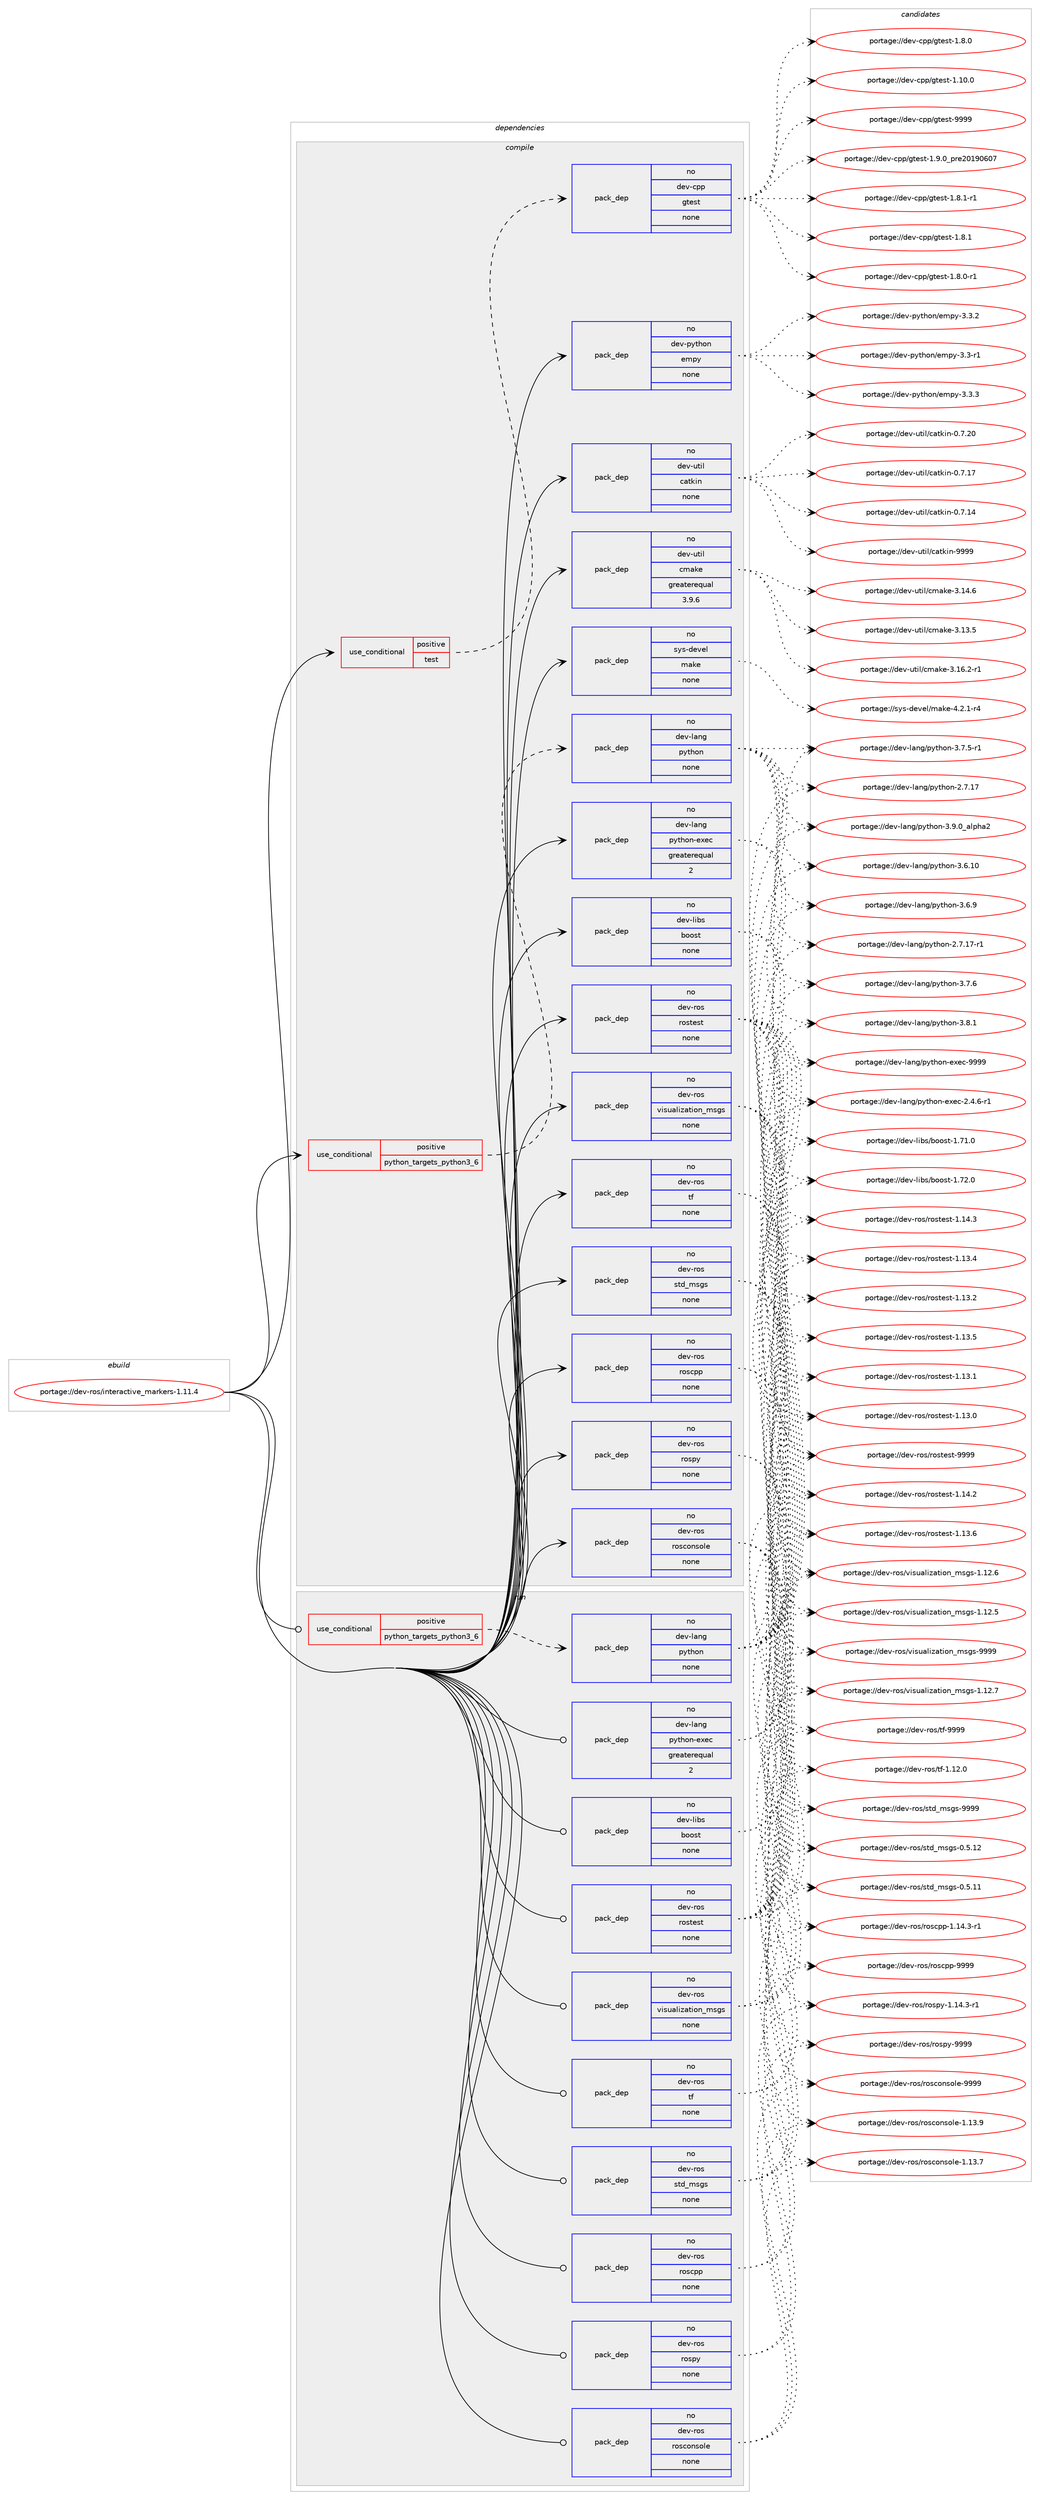 digraph prolog {

# *************
# Graph options
# *************

newrank=true;
concentrate=true;
compound=true;
graph [rankdir=LR,fontname=Helvetica,fontsize=10,ranksep=1.5];#, ranksep=2.5, nodesep=0.2];
edge  [arrowhead=vee];
node  [fontname=Helvetica,fontsize=10];

# **********
# The ebuild
# **********

subgraph cluster_leftcol {
color=gray;
rank=same;
label=<<i>ebuild</i>>;
id [label="portage://dev-ros/interactive_markers-1.11.4", color=red, width=4, href="../dev-ros/interactive_markers-1.11.4.svg"];
}

# ****************
# The dependencies
# ****************

subgraph cluster_midcol {
color=gray;
label=<<i>dependencies</i>>;
subgraph cluster_compile {
fillcolor="#eeeeee";
style=filled;
label=<<i>compile</i>>;
subgraph cond100113 {
dependency399770 [label=<<TABLE BORDER="0" CELLBORDER="1" CELLSPACING="0" CELLPADDING="4"><TR><TD ROWSPAN="3" CELLPADDING="10">use_conditional</TD></TR><TR><TD>positive</TD></TR><TR><TD>python_targets_python3_6</TD></TR></TABLE>>, shape=none, color=red];
subgraph pack294804 {
dependency399771 [label=<<TABLE BORDER="0" CELLBORDER="1" CELLSPACING="0" CELLPADDING="4" WIDTH="220"><TR><TD ROWSPAN="6" CELLPADDING="30">pack_dep</TD></TR><TR><TD WIDTH="110">no</TD></TR><TR><TD>dev-lang</TD></TR><TR><TD>python</TD></TR><TR><TD>none</TD></TR><TR><TD></TD></TR></TABLE>>, shape=none, color=blue];
}
dependency399770:e -> dependency399771:w [weight=20,style="dashed",arrowhead="vee"];
}
id:e -> dependency399770:w [weight=20,style="solid",arrowhead="vee"];
subgraph cond100114 {
dependency399772 [label=<<TABLE BORDER="0" CELLBORDER="1" CELLSPACING="0" CELLPADDING="4"><TR><TD ROWSPAN="3" CELLPADDING="10">use_conditional</TD></TR><TR><TD>positive</TD></TR><TR><TD>test</TD></TR></TABLE>>, shape=none, color=red];
subgraph pack294805 {
dependency399773 [label=<<TABLE BORDER="0" CELLBORDER="1" CELLSPACING="0" CELLPADDING="4" WIDTH="220"><TR><TD ROWSPAN="6" CELLPADDING="30">pack_dep</TD></TR><TR><TD WIDTH="110">no</TD></TR><TR><TD>dev-cpp</TD></TR><TR><TD>gtest</TD></TR><TR><TD>none</TD></TR><TR><TD></TD></TR></TABLE>>, shape=none, color=blue];
}
dependency399772:e -> dependency399773:w [weight=20,style="dashed",arrowhead="vee"];
}
id:e -> dependency399772:w [weight=20,style="solid",arrowhead="vee"];
subgraph pack294806 {
dependency399774 [label=<<TABLE BORDER="0" CELLBORDER="1" CELLSPACING="0" CELLPADDING="4" WIDTH="220"><TR><TD ROWSPAN="6" CELLPADDING="30">pack_dep</TD></TR><TR><TD WIDTH="110">no</TD></TR><TR><TD>dev-lang</TD></TR><TR><TD>python-exec</TD></TR><TR><TD>greaterequal</TD></TR><TR><TD>2</TD></TR></TABLE>>, shape=none, color=blue];
}
id:e -> dependency399774:w [weight=20,style="solid",arrowhead="vee"];
subgraph pack294807 {
dependency399775 [label=<<TABLE BORDER="0" CELLBORDER="1" CELLSPACING="0" CELLPADDING="4" WIDTH="220"><TR><TD ROWSPAN="6" CELLPADDING="30">pack_dep</TD></TR><TR><TD WIDTH="110">no</TD></TR><TR><TD>dev-libs</TD></TR><TR><TD>boost</TD></TR><TR><TD>none</TD></TR><TR><TD></TD></TR></TABLE>>, shape=none, color=blue];
}
id:e -> dependency399775:w [weight=20,style="solid",arrowhead="vee"];
subgraph pack294808 {
dependency399776 [label=<<TABLE BORDER="0" CELLBORDER="1" CELLSPACING="0" CELLPADDING="4" WIDTH="220"><TR><TD ROWSPAN="6" CELLPADDING="30">pack_dep</TD></TR><TR><TD WIDTH="110">no</TD></TR><TR><TD>dev-python</TD></TR><TR><TD>empy</TD></TR><TR><TD>none</TD></TR><TR><TD></TD></TR></TABLE>>, shape=none, color=blue];
}
id:e -> dependency399776:w [weight=20,style="solid",arrowhead="vee"];
subgraph pack294809 {
dependency399777 [label=<<TABLE BORDER="0" CELLBORDER="1" CELLSPACING="0" CELLPADDING="4" WIDTH="220"><TR><TD ROWSPAN="6" CELLPADDING="30">pack_dep</TD></TR><TR><TD WIDTH="110">no</TD></TR><TR><TD>dev-ros</TD></TR><TR><TD>rosconsole</TD></TR><TR><TD>none</TD></TR><TR><TD></TD></TR></TABLE>>, shape=none, color=blue];
}
id:e -> dependency399777:w [weight=20,style="solid",arrowhead="vee"];
subgraph pack294810 {
dependency399778 [label=<<TABLE BORDER="0" CELLBORDER="1" CELLSPACING="0" CELLPADDING="4" WIDTH="220"><TR><TD ROWSPAN="6" CELLPADDING="30">pack_dep</TD></TR><TR><TD WIDTH="110">no</TD></TR><TR><TD>dev-ros</TD></TR><TR><TD>roscpp</TD></TR><TR><TD>none</TD></TR><TR><TD></TD></TR></TABLE>>, shape=none, color=blue];
}
id:e -> dependency399778:w [weight=20,style="solid",arrowhead="vee"];
subgraph pack294811 {
dependency399779 [label=<<TABLE BORDER="0" CELLBORDER="1" CELLSPACING="0" CELLPADDING="4" WIDTH="220"><TR><TD ROWSPAN="6" CELLPADDING="30">pack_dep</TD></TR><TR><TD WIDTH="110">no</TD></TR><TR><TD>dev-ros</TD></TR><TR><TD>rospy</TD></TR><TR><TD>none</TD></TR><TR><TD></TD></TR></TABLE>>, shape=none, color=blue];
}
id:e -> dependency399779:w [weight=20,style="solid",arrowhead="vee"];
subgraph pack294812 {
dependency399780 [label=<<TABLE BORDER="0" CELLBORDER="1" CELLSPACING="0" CELLPADDING="4" WIDTH="220"><TR><TD ROWSPAN="6" CELLPADDING="30">pack_dep</TD></TR><TR><TD WIDTH="110">no</TD></TR><TR><TD>dev-ros</TD></TR><TR><TD>rostest</TD></TR><TR><TD>none</TD></TR><TR><TD></TD></TR></TABLE>>, shape=none, color=blue];
}
id:e -> dependency399780:w [weight=20,style="solid",arrowhead="vee"];
subgraph pack294813 {
dependency399781 [label=<<TABLE BORDER="0" CELLBORDER="1" CELLSPACING="0" CELLPADDING="4" WIDTH="220"><TR><TD ROWSPAN="6" CELLPADDING="30">pack_dep</TD></TR><TR><TD WIDTH="110">no</TD></TR><TR><TD>dev-ros</TD></TR><TR><TD>std_msgs</TD></TR><TR><TD>none</TD></TR><TR><TD></TD></TR></TABLE>>, shape=none, color=blue];
}
id:e -> dependency399781:w [weight=20,style="solid",arrowhead="vee"];
subgraph pack294814 {
dependency399782 [label=<<TABLE BORDER="0" CELLBORDER="1" CELLSPACING="0" CELLPADDING="4" WIDTH="220"><TR><TD ROWSPAN="6" CELLPADDING="30">pack_dep</TD></TR><TR><TD WIDTH="110">no</TD></TR><TR><TD>dev-ros</TD></TR><TR><TD>tf</TD></TR><TR><TD>none</TD></TR><TR><TD></TD></TR></TABLE>>, shape=none, color=blue];
}
id:e -> dependency399782:w [weight=20,style="solid",arrowhead="vee"];
subgraph pack294815 {
dependency399783 [label=<<TABLE BORDER="0" CELLBORDER="1" CELLSPACING="0" CELLPADDING="4" WIDTH="220"><TR><TD ROWSPAN="6" CELLPADDING="30">pack_dep</TD></TR><TR><TD WIDTH="110">no</TD></TR><TR><TD>dev-ros</TD></TR><TR><TD>visualization_msgs</TD></TR><TR><TD>none</TD></TR><TR><TD></TD></TR></TABLE>>, shape=none, color=blue];
}
id:e -> dependency399783:w [weight=20,style="solid",arrowhead="vee"];
subgraph pack294816 {
dependency399784 [label=<<TABLE BORDER="0" CELLBORDER="1" CELLSPACING="0" CELLPADDING="4" WIDTH="220"><TR><TD ROWSPAN="6" CELLPADDING="30">pack_dep</TD></TR><TR><TD WIDTH="110">no</TD></TR><TR><TD>dev-util</TD></TR><TR><TD>catkin</TD></TR><TR><TD>none</TD></TR><TR><TD></TD></TR></TABLE>>, shape=none, color=blue];
}
id:e -> dependency399784:w [weight=20,style="solid",arrowhead="vee"];
subgraph pack294817 {
dependency399785 [label=<<TABLE BORDER="0" CELLBORDER="1" CELLSPACING="0" CELLPADDING="4" WIDTH="220"><TR><TD ROWSPAN="6" CELLPADDING="30">pack_dep</TD></TR><TR><TD WIDTH="110">no</TD></TR><TR><TD>dev-util</TD></TR><TR><TD>cmake</TD></TR><TR><TD>greaterequal</TD></TR><TR><TD>3.9.6</TD></TR></TABLE>>, shape=none, color=blue];
}
id:e -> dependency399785:w [weight=20,style="solid",arrowhead="vee"];
subgraph pack294818 {
dependency399786 [label=<<TABLE BORDER="0" CELLBORDER="1" CELLSPACING="0" CELLPADDING="4" WIDTH="220"><TR><TD ROWSPAN="6" CELLPADDING="30">pack_dep</TD></TR><TR><TD WIDTH="110">no</TD></TR><TR><TD>sys-devel</TD></TR><TR><TD>make</TD></TR><TR><TD>none</TD></TR><TR><TD></TD></TR></TABLE>>, shape=none, color=blue];
}
id:e -> dependency399786:w [weight=20,style="solid",arrowhead="vee"];
}
subgraph cluster_compileandrun {
fillcolor="#eeeeee";
style=filled;
label=<<i>compile and run</i>>;
}
subgraph cluster_run {
fillcolor="#eeeeee";
style=filled;
label=<<i>run</i>>;
subgraph cond100115 {
dependency399787 [label=<<TABLE BORDER="0" CELLBORDER="1" CELLSPACING="0" CELLPADDING="4"><TR><TD ROWSPAN="3" CELLPADDING="10">use_conditional</TD></TR><TR><TD>positive</TD></TR><TR><TD>python_targets_python3_6</TD></TR></TABLE>>, shape=none, color=red];
subgraph pack294819 {
dependency399788 [label=<<TABLE BORDER="0" CELLBORDER="1" CELLSPACING="0" CELLPADDING="4" WIDTH="220"><TR><TD ROWSPAN="6" CELLPADDING="30">pack_dep</TD></TR><TR><TD WIDTH="110">no</TD></TR><TR><TD>dev-lang</TD></TR><TR><TD>python</TD></TR><TR><TD>none</TD></TR><TR><TD></TD></TR></TABLE>>, shape=none, color=blue];
}
dependency399787:e -> dependency399788:w [weight=20,style="dashed",arrowhead="vee"];
}
id:e -> dependency399787:w [weight=20,style="solid",arrowhead="odot"];
subgraph pack294820 {
dependency399789 [label=<<TABLE BORDER="0" CELLBORDER="1" CELLSPACING="0" CELLPADDING="4" WIDTH="220"><TR><TD ROWSPAN="6" CELLPADDING="30">pack_dep</TD></TR><TR><TD WIDTH="110">no</TD></TR><TR><TD>dev-lang</TD></TR><TR><TD>python-exec</TD></TR><TR><TD>greaterequal</TD></TR><TR><TD>2</TD></TR></TABLE>>, shape=none, color=blue];
}
id:e -> dependency399789:w [weight=20,style="solid",arrowhead="odot"];
subgraph pack294821 {
dependency399790 [label=<<TABLE BORDER="0" CELLBORDER="1" CELLSPACING="0" CELLPADDING="4" WIDTH="220"><TR><TD ROWSPAN="6" CELLPADDING="30">pack_dep</TD></TR><TR><TD WIDTH="110">no</TD></TR><TR><TD>dev-libs</TD></TR><TR><TD>boost</TD></TR><TR><TD>none</TD></TR><TR><TD></TD></TR></TABLE>>, shape=none, color=blue];
}
id:e -> dependency399790:w [weight=20,style="solid",arrowhead="odot"];
subgraph pack294822 {
dependency399791 [label=<<TABLE BORDER="0" CELLBORDER="1" CELLSPACING="0" CELLPADDING="4" WIDTH="220"><TR><TD ROWSPAN="6" CELLPADDING="30">pack_dep</TD></TR><TR><TD WIDTH="110">no</TD></TR><TR><TD>dev-ros</TD></TR><TR><TD>rosconsole</TD></TR><TR><TD>none</TD></TR><TR><TD></TD></TR></TABLE>>, shape=none, color=blue];
}
id:e -> dependency399791:w [weight=20,style="solid",arrowhead="odot"];
subgraph pack294823 {
dependency399792 [label=<<TABLE BORDER="0" CELLBORDER="1" CELLSPACING="0" CELLPADDING="4" WIDTH="220"><TR><TD ROWSPAN="6" CELLPADDING="30">pack_dep</TD></TR><TR><TD WIDTH="110">no</TD></TR><TR><TD>dev-ros</TD></TR><TR><TD>roscpp</TD></TR><TR><TD>none</TD></TR><TR><TD></TD></TR></TABLE>>, shape=none, color=blue];
}
id:e -> dependency399792:w [weight=20,style="solid",arrowhead="odot"];
subgraph pack294824 {
dependency399793 [label=<<TABLE BORDER="0" CELLBORDER="1" CELLSPACING="0" CELLPADDING="4" WIDTH="220"><TR><TD ROWSPAN="6" CELLPADDING="30">pack_dep</TD></TR><TR><TD WIDTH="110">no</TD></TR><TR><TD>dev-ros</TD></TR><TR><TD>rospy</TD></TR><TR><TD>none</TD></TR><TR><TD></TD></TR></TABLE>>, shape=none, color=blue];
}
id:e -> dependency399793:w [weight=20,style="solid",arrowhead="odot"];
subgraph pack294825 {
dependency399794 [label=<<TABLE BORDER="0" CELLBORDER="1" CELLSPACING="0" CELLPADDING="4" WIDTH="220"><TR><TD ROWSPAN="6" CELLPADDING="30">pack_dep</TD></TR><TR><TD WIDTH="110">no</TD></TR><TR><TD>dev-ros</TD></TR><TR><TD>rostest</TD></TR><TR><TD>none</TD></TR><TR><TD></TD></TR></TABLE>>, shape=none, color=blue];
}
id:e -> dependency399794:w [weight=20,style="solid",arrowhead="odot"];
subgraph pack294826 {
dependency399795 [label=<<TABLE BORDER="0" CELLBORDER="1" CELLSPACING="0" CELLPADDING="4" WIDTH="220"><TR><TD ROWSPAN="6" CELLPADDING="30">pack_dep</TD></TR><TR><TD WIDTH="110">no</TD></TR><TR><TD>dev-ros</TD></TR><TR><TD>std_msgs</TD></TR><TR><TD>none</TD></TR><TR><TD></TD></TR></TABLE>>, shape=none, color=blue];
}
id:e -> dependency399795:w [weight=20,style="solid",arrowhead="odot"];
subgraph pack294827 {
dependency399796 [label=<<TABLE BORDER="0" CELLBORDER="1" CELLSPACING="0" CELLPADDING="4" WIDTH="220"><TR><TD ROWSPAN="6" CELLPADDING="30">pack_dep</TD></TR><TR><TD WIDTH="110">no</TD></TR><TR><TD>dev-ros</TD></TR><TR><TD>tf</TD></TR><TR><TD>none</TD></TR><TR><TD></TD></TR></TABLE>>, shape=none, color=blue];
}
id:e -> dependency399796:w [weight=20,style="solid",arrowhead="odot"];
subgraph pack294828 {
dependency399797 [label=<<TABLE BORDER="0" CELLBORDER="1" CELLSPACING="0" CELLPADDING="4" WIDTH="220"><TR><TD ROWSPAN="6" CELLPADDING="30">pack_dep</TD></TR><TR><TD WIDTH="110">no</TD></TR><TR><TD>dev-ros</TD></TR><TR><TD>visualization_msgs</TD></TR><TR><TD>none</TD></TR><TR><TD></TD></TR></TABLE>>, shape=none, color=blue];
}
id:e -> dependency399797:w [weight=20,style="solid",arrowhead="odot"];
}
}

# **************
# The candidates
# **************

subgraph cluster_choices {
rank=same;
color=gray;
label=<<i>candidates</i>>;

subgraph choice294804 {
color=black;
nodesep=1;
choice10010111845108971101034711212111610411111045514657464895971081121049750 [label="portage://dev-lang/python-3.9.0_alpha2", color=red, width=4,href="../dev-lang/python-3.9.0_alpha2.svg"];
choice100101118451089711010347112121116104111110455146564649 [label="portage://dev-lang/python-3.8.1", color=red, width=4,href="../dev-lang/python-3.8.1.svg"];
choice100101118451089711010347112121116104111110455146554654 [label="portage://dev-lang/python-3.7.6", color=red, width=4,href="../dev-lang/python-3.7.6.svg"];
choice1001011184510897110103471121211161041111104551465546534511449 [label="portage://dev-lang/python-3.7.5-r1", color=red, width=4,href="../dev-lang/python-3.7.5-r1.svg"];
choice100101118451089711010347112121116104111110455146544657 [label="portage://dev-lang/python-3.6.9", color=red, width=4,href="../dev-lang/python-3.6.9.svg"];
choice10010111845108971101034711212111610411111045514654464948 [label="portage://dev-lang/python-3.6.10", color=red, width=4,href="../dev-lang/python-3.6.10.svg"];
choice100101118451089711010347112121116104111110455046554649554511449 [label="portage://dev-lang/python-2.7.17-r1", color=red, width=4,href="../dev-lang/python-2.7.17-r1.svg"];
choice10010111845108971101034711212111610411111045504655464955 [label="portage://dev-lang/python-2.7.17", color=red, width=4,href="../dev-lang/python-2.7.17.svg"];
dependency399771:e -> choice10010111845108971101034711212111610411111045514657464895971081121049750:w [style=dotted,weight="100"];
dependency399771:e -> choice100101118451089711010347112121116104111110455146564649:w [style=dotted,weight="100"];
dependency399771:e -> choice100101118451089711010347112121116104111110455146554654:w [style=dotted,weight="100"];
dependency399771:e -> choice1001011184510897110103471121211161041111104551465546534511449:w [style=dotted,weight="100"];
dependency399771:e -> choice100101118451089711010347112121116104111110455146544657:w [style=dotted,weight="100"];
dependency399771:e -> choice10010111845108971101034711212111610411111045514654464948:w [style=dotted,weight="100"];
dependency399771:e -> choice100101118451089711010347112121116104111110455046554649554511449:w [style=dotted,weight="100"];
dependency399771:e -> choice10010111845108971101034711212111610411111045504655464955:w [style=dotted,weight="100"];
}
subgraph choice294805 {
color=black;
nodesep=1;
choice1001011184599112112471031161011151164557575757 [label="portage://dev-cpp/gtest-9999", color=red, width=4,href="../dev-cpp/gtest-9999.svg"];
choice100101118459911211247103116101115116454946574648951121141015048495748544855 [label="portage://dev-cpp/gtest-1.9.0_pre20190607", color=red, width=4,href="../dev-cpp/gtest-1.9.0_pre20190607.svg"];
choice1001011184599112112471031161011151164549465646494511449 [label="portage://dev-cpp/gtest-1.8.1-r1", color=red, width=4,href="../dev-cpp/gtest-1.8.1-r1.svg"];
choice100101118459911211247103116101115116454946564649 [label="portage://dev-cpp/gtest-1.8.1", color=red, width=4,href="../dev-cpp/gtest-1.8.1.svg"];
choice1001011184599112112471031161011151164549465646484511449 [label="portage://dev-cpp/gtest-1.8.0-r1", color=red, width=4,href="../dev-cpp/gtest-1.8.0-r1.svg"];
choice100101118459911211247103116101115116454946564648 [label="portage://dev-cpp/gtest-1.8.0", color=red, width=4,href="../dev-cpp/gtest-1.8.0.svg"];
choice10010111845991121124710311610111511645494649484648 [label="portage://dev-cpp/gtest-1.10.0", color=red, width=4,href="../dev-cpp/gtest-1.10.0.svg"];
dependency399773:e -> choice1001011184599112112471031161011151164557575757:w [style=dotted,weight="100"];
dependency399773:e -> choice100101118459911211247103116101115116454946574648951121141015048495748544855:w [style=dotted,weight="100"];
dependency399773:e -> choice1001011184599112112471031161011151164549465646494511449:w [style=dotted,weight="100"];
dependency399773:e -> choice100101118459911211247103116101115116454946564649:w [style=dotted,weight="100"];
dependency399773:e -> choice1001011184599112112471031161011151164549465646484511449:w [style=dotted,weight="100"];
dependency399773:e -> choice100101118459911211247103116101115116454946564648:w [style=dotted,weight="100"];
dependency399773:e -> choice10010111845991121124710311610111511645494649484648:w [style=dotted,weight="100"];
}
subgraph choice294806 {
color=black;
nodesep=1;
choice10010111845108971101034711212111610411111045101120101994557575757 [label="portage://dev-lang/python-exec-9999", color=red, width=4,href="../dev-lang/python-exec-9999.svg"];
choice10010111845108971101034711212111610411111045101120101994550465246544511449 [label="portage://dev-lang/python-exec-2.4.6-r1", color=red, width=4,href="../dev-lang/python-exec-2.4.6-r1.svg"];
dependency399774:e -> choice10010111845108971101034711212111610411111045101120101994557575757:w [style=dotted,weight="100"];
dependency399774:e -> choice10010111845108971101034711212111610411111045101120101994550465246544511449:w [style=dotted,weight="100"];
}
subgraph choice294807 {
color=black;
nodesep=1;
choice1001011184510810598115479811111111511645494655504648 [label="portage://dev-libs/boost-1.72.0", color=red, width=4,href="../dev-libs/boost-1.72.0.svg"];
choice1001011184510810598115479811111111511645494655494648 [label="portage://dev-libs/boost-1.71.0", color=red, width=4,href="../dev-libs/boost-1.71.0.svg"];
dependency399775:e -> choice1001011184510810598115479811111111511645494655504648:w [style=dotted,weight="100"];
dependency399775:e -> choice1001011184510810598115479811111111511645494655494648:w [style=dotted,weight="100"];
}
subgraph choice294808 {
color=black;
nodesep=1;
choice1001011184511212111610411111047101109112121455146514651 [label="portage://dev-python/empy-3.3.3", color=red, width=4,href="../dev-python/empy-3.3.3.svg"];
choice1001011184511212111610411111047101109112121455146514650 [label="portage://dev-python/empy-3.3.2", color=red, width=4,href="../dev-python/empy-3.3.2.svg"];
choice1001011184511212111610411111047101109112121455146514511449 [label="portage://dev-python/empy-3.3-r1", color=red, width=4,href="../dev-python/empy-3.3-r1.svg"];
dependency399776:e -> choice1001011184511212111610411111047101109112121455146514651:w [style=dotted,weight="100"];
dependency399776:e -> choice1001011184511212111610411111047101109112121455146514650:w [style=dotted,weight="100"];
dependency399776:e -> choice1001011184511212111610411111047101109112121455146514511449:w [style=dotted,weight="100"];
}
subgraph choice294809 {
color=black;
nodesep=1;
choice1001011184511411111547114111115991111101151111081014557575757 [label="portage://dev-ros/rosconsole-9999", color=red, width=4,href="../dev-ros/rosconsole-9999.svg"];
choice10010111845114111115471141111159911111011511110810145494649514657 [label="portage://dev-ros/rosconsole-1.13.9", color=red, width=4,href="../dev-ros/rosconsole-1.13.9.svg"];
choice10010111845114111115471141111159911111011511110810145494649514655 [label="portage://dev-ros/rosconsole-1.13.7", color=red, width=4,href="../dev-ros/rosconsole-1.13.7.svg"];
dependency399777:e -> choice1001011184511411111547114111115991111101151111081014557575757:w [style=dotted,weight="100"];
dependency399777:e -> choice10010111845114111115471141111159911111011511110810145494649514657:w [style=dotted,weight="100"];
dependency399777:e -> choice10010111845114111115471141111159911111011511110810145494649514655:w [style=dotted,weight="100"];
}
subgraph choice294810 {
color=black;
nodesep=1;
choice1001011184511411111547114111115991121124557575757 [label="portage://dev-ros/roscpp-9999", color=red, width=4,href="../dev-ros/roscpp-9999.svg"];
choice100101118451141111154711411111599112112454946495246514511449 [label="portage://dev-ros/roscpp-1.14.3-r1", color=red, width=4,href="../dev-ros/roscpp-1.14.3-r1.svg"];
dependency399778:e -> choice1001011184511411111547114111115991121124557575757:w [style=dotted,weight="100"];
dependency399778:e -> choice100101118451141111154711411111599112112454946495246514511449:w [style=dotted,weight="100"];
}
subgraph choice294811 {
color=black;
nodesep=1;
choice10010111845114111115471141111151121214557575757 [label="portage://dev-ros/rospy-9999", color=red, width=4,href="../dev-ros/rospy-9999.svg"];
choice1001011184511411111547114111115112121454946495246514511449 [label="portage://dev-ros/rospy-1.14.3-r1", color=red, width=4,href="../dev-ros/rospy-1.14.3-r1.svg"];
dependency399779:e -> choice10010111845114111115471141111151121214557575757:w [style=dotted,weight="100"];
dependency399779:e -> choice1001011184511411111547114111115112121454946495246514511449:w [style=dotted,weight="100"];
}
subgraph choice294812 {
color=black;
nodesep=1;
choice10010111845114111115471141111151161011151164557575757 [label="portage://dev-ros/rostest-9999", color=red, width=4,href="../dev-ros/rostest-9999.svg"];
choice100101118451141111154711411111511610111511645494649524651 [label="portage://dev-ros/rostest-1.14.3", color=red, width=4,href="../dev-ros/rostest-1.14.3.svg"];
choice100101118451141111154711411111511610111511645494649524650 [label="portage://dev-ros/rostest-1.14.2", color=red, width=4,href="../dev-ros/rostest-1.14.2.svg"];
choice100101118451141111154711411111511610111511645494649514654 [label="portage://dev-ros/rostest-1.13.6", color=red, width=4,href="../dev-ros/rostest-1.13.6.svg"];
choice100101118451141111154711411111511610111511645494649514653 [label="portage://dev-ros/rostest-1.13.5", color=red, width=4,href="../dev-ros/rostest-1.13.5.svg"];
choice100101118451141111154711411111511610111511645494649514652 [label="portage://dev-ros/rostest-1.13.4", color=red, width=4,href="../dev-ros/rostest-1.13.4.svg"];
choice100101118451141111154711411111511610111511645494649514650 [label="portage://dev-ros/rostest-1.13.2", color=red, width=4,href="../dev-ros/rostest-1.13.2.svg"];
choice100101118451141111154711411111511610111511645494649514649 [label="portage://dev-ros/rostest-1.13.1", color=red, width=4,href="../dev-ros/rostest-1.13.1.svg"];
choice100101118451141111154711411111511610111511645494649514648 [label="portage://dev-ros/rostest-1.13.0", color=red, width=4,href="../dev-ros/rostest-1.13.0.svg"];
dependency399780:e -> choice10010111845114111115471141111151161011151164557575757:w [style=dotted,weight="100"];
dependency399780:e -> choice100101118451141111154711411111511610111511645494649524651:w [style=dotted,weight="100"];
dependency399780:e -> choice100101118451141111154711411111511610111511645494649524650:w [style=dotted,weight="100"];
dependency399780:e -> choice100101118451141111154711411111511610111511645494649514654:w [style=dotted,weight="100"];
dependency399780:e -> choice100101118451141111154711411111511610111511645494649514653:w [style=dotted,weight="100"];
dependency399780:e -> choice100101118451141111154711411111511610111511645494649514652:w [style=dotted,weight="100"];
dependency399780:e -> choice100101118451141111154711411111511610111511645494649514650:w [style=dotted,weight="100"];
dependency399780:e -> choice100101118451141111154711411111511610111511645494649514649:w [style=dotted,weight="100"];
dependency399780:e -> choice100101118451141111154711411111511610111511645494649514648:w [style=dotted,weight="100"];
}
subgraph choice294813 {
color=black;
nodesep=1;
choice1001011184511411111547115116100951091151031154557575757 [label="portage://dev-ros/std_msgs-9999", color=red, width=4,href="../dev-ros/std_msgs-9999.svg"];
choice10010111845114111115471151161009510911510311545484653464950 [label="portage://dev-ros/std_msgs-0.5.12", color=red, width=4,href="../dev-ros/std_msgs-0.5.12.svg"];
choice10010111845114111115471151161009510911510311545484653464949 [label="portage://dev-ros/std_msgs-0.5.11", color=red, width=4,href="../dev-ros/std_msgs-0.5.11.svg"];
dependency399781:e -> choice1001011184511411111547115116100951091151031154557575757:w [style=dotted,weight="100"];
dependency399781:e -> choice10010111845114111115471151161009510911510311545484653464950:w [style=dotted,weight="100"];
dependency399781:e -> choice10010111845114111115471151161009510911510311545484653464949:w [style=dotted,weight="100"];
}
subgraph choice294814 {
color=black;
nodesep=1;
choice10010111845114111115471161024557575757 [label="portage://dev-ros/tf-9999", color=red, width=4,href="../dev-ros/tf-9999.svg"];
choice100101118451141111154711610245494649504648 [label="portage://dev-ros/tf-1.12.0", color=red, width=4,href="../dev-ros/tf-1.12.0.svg"];
dependency399782:e -> choice10010111845114111115471161024557575757:w [style=dotted,weight="100"];
dependency399782:e -> choice100101118451141111154711610245494649504648:w [style=dotted,weight="100"];
}
subgraph choice294815 {
color=black;
nodesep=1;
choice10010111845114111115471181051151179710810512297116105111110951091151031154557575757 [label="portage://dev-ros/visualization_msgs-9999", color=red, width=4,href="../dev-ros/visualization_msgs-9999.svg"];
choice100101118451141111154711810511511797108105122971161051111109510911510311545494649504655 [label="portage://dev-ros/visualization_msgs-1.12.7", color=red, width=4,href="../dev-ros/visualization_msgs-1.12.7.svg"];
choice100101118451141111154711810511511797108105122971161051111109510911510311545494649504654 [label="portage://dev-ros/visualization_msgs-1.12.6", color=red, width=4,href="../dev-ros/visualization_msgs-1.12.6.svg"];
choice100101118451141111154711810511511797108105122971161051111109510911510311545494649504653 [label="portage://dev-ros/visualization_msgs-1.12.5", color=red, width=4,href="../dev-ros/visualization_msgs-1.12.5.svg"];
dependency399783:e -> choice10010111845114111115471181051151179710810512297116105111110951091151031154557575757:w [style=dotted,weight="100"];
dependency399783:e -> choice100101118451141111154711810511511797108105122971161051111109510911510311545494649504655:w [style=dotted,weight="100"];
dependency399783:e -> choice100101118451141111154711810511511797108105122971161051111109510911510311545494649504654:w [style=dotted,weight="100"];
dependency399783:e -> choice100101118451141111154711810511511797108105122971161051111109510911510311545494649504653:w [style=dotted,weight="100"];
}
subgraph choice294816 {
color=black;
nodesep=1;
choice100101118451171161051084799971161071051104557575757 [label="portage://dev-util/catkin-9999", color=red, width=4,href="../dev-util/catkin-9999.svg"];
choice1001011184511711610510847999711610710511045484655465048 [label="portage://dev-util/catkin-0.7.20", color=red, width=4,href="../dev-util/catkin-0.7.20.svg"];
choice1001011184511711610510847999711610710511045484655464955 [label="portage://dev-util/catkin-0.7.17", color=red, width=4,href="../dev-util/catkin-0.7.17.svg"];
choice1001011184511711610510847999711610710511045484655464952 [label="portage://dev-util/catkin-0.7.14", color=red, width=4,href="../dev-util/catkin-0.7.14.svg"];
dependency399784:e -> choice100101118451171161051084799971161071051104557575757:w [style=dotted,weight="100"];
dependency399784:e -> choice1001011184511711610510847999711610710511045484655465048:w [style=dotted,weight="100"];
dependency399784:e -> choice1001011184511711610510847999711610710511045484655464955:w [style=dotted,weight="100"];
dependency399784:e -> choice1001011184511711610510847999711610710511045484655464952:w [style=dotted,weight="100"];
}
subgraph choice294817 {
color=black;
nodesep=1;
choice10010111845117116105108479910997107101455146495446504511449 [label="portage://dev-util/cmake-3.16.2-r1", color=red, width=4,href="../dev-util/cmake-3.16.2-r1.svg"];
choice1001011184511711610510847991099710710145514649524654 [label="portage://dev-util/cmake-3.14.6", color=red, width=4,href="../dev-util/cmake-3.14.6.svg"];
choice1001011184511711610510847991099710710145514649514653 [label="portage://dev-util/cmake-3.13.5", color=red, width=4,href="../dev-util/cmake-3.13.5.svg"];
dependency399785:e -> choice10010111845117116105108479910997107101455146495446504511449:w [style=dotted,weight="100"];
dependency399785:e -> choice1001011184511711610510847991099710710145514649524654:w [style=dotted,weight="100"];
dependency399785:e -> choice1001011184511711610510847991099710710145514649514653:w [style=dotted,weight="100"];
}
subgraph choice294818 {
color=black;
nodesep=1;
choice1151211154510010111810110847109971071014552465046494511452 [label="portage://sys-devel/make-4.2.1-r4", color=red, width=4,href="../sys-devel/make-4.2.1-r4.svg"];
dependency399786:e -> choice1151211154510010111810110847109971071014552465046494511452:w [style=dotted,weight="100"];
}
subgraph choice294819 {
color=black;
nodesep=1;
choice10010111845108971101034711212111610411111045514657464895971081121049750 [label="portage://dev-lang/python-3.9.0_alpha2", color=red, width=4,href="../dev-lang/python-3.9.0_alpha2.svg"];
choice100101118451089711010347112121116104111110455146564649 [label="portage://dev-lang/python-3.8.1", color=red, width=4,href="../dev-lang/python-3.8.1.svg"];
choice100101118451089711010347112121116104111110455146554654 [label="portage://dev-lang/python-3.7.6", color=red, width=4,href="../dev-lang/python-3.7.6.svg"];
choice1001011184510897110103471121211161041111104551465546534511449 [label="portage://dev-lang/python-3.7.5-r1", color=red, width=4,href="../dev-lang/python-3.7.5-r1.svg"];
choice100101118451089711010347112121116104111110455146544657 [label="portage://dev-lang/python-3.6.9", color=red, width=4,href="../dev-lang/python-3.6.9.svg"];
choice10010111845108971101034711212111610411111045514654464948 [label="portage://dev-lang/python-3.6.10", color=red, width=4,href="../dev-lang/python-3.6.10.svg"];
choice100101118451089711010347112121116104111110455046554649554511449 [label="portage://dev-lang/python-2.7.17-r1", color=red, width=4,href="../dev-lang/python-2.7.17-r1.svg"];
choice10010111845108971101034711212111610411111045504655464955 [label="portage://dev-lang/python-2.7.17", color=red, width=4,href="../dev-lang/python-2.7.17.svg"];
dependency399788:e -> choice10010111845108971101034711212111610411111045514657464895971081121049750:w [style=dotted,weight="100"];
dependency399788:e -> choice100101118451089711010347112121116104111110455146564649:w [style=dotted,weight="100"];
dependency399788:e -> choice100101118451089711010347112121116104111110455146554654:w [style=dotted,weight="100"];
dependency399788:e -> choice1001011184510897110103471121211161041111104551465546534511449:w [style=dotted,weight="100"];
dependency399788:e -> choice100101118451089711010347112121116104111110455146544657:w [style=dotted,weight="100"];
dependency399788:e -> choice10010111845108971101034711212111610411111045514654464948:w [style=dotted,weight="100"];
dependency399788:e -> choice100101118451089711010347112121116104111110455046554649554511449:w [style=dotted,weight="100"];
dependency399788:e -> choice10010111845108971101034711212111610411111045504655464955:w [style=dotted,weight="100"];
}
subgraph choice294820 {
color=black;
nodesep=1;
choice10010111845108971101034711212111610411111045101120101994557575757 [label="portage://dev-lang/python-exec-9999", color=red, width=4,href="../dev-lang/python-exec-9999.svg"];
choice10010111845108971101034711212111610411111045101120101994550465246544511449 [label="portage://dev-lang/python-exec-2.4.6-r1", color=red, width=4,href="../dev-lang/python-exec-2.4.6-r1.svg"];
dependency399789:e -> choice10010111845108971101034711212111610411111045101120101994557575757:w [style=dotted,weight="100"];
dependency399789:e -> choice10010111845108971101034711212111610411111045101120101994550465246544511449:w [style=dotted,weight="100"];
}
subgraph choice294821 {
color=black;
nodesep=1;
choice1001011184510810598115479811111111511645494655504648 [label="portage://dev-libs/boost-1.72.0", color=red, width=4,href="../dev-libs/boost-1.72.0.svg"];
choice1001011184510810598115479811111111511645494655494648 [label="portage://dev-libs/boost-1.71.0", color=red, width=4,href="../dev-libs/boost-1.71.0.svg"];
dependency399790:e -> choice1001011184510810598115479811111111511645494655504648:w [style=dotted,weight="100"];
dependency399790:e -> choice1001011184510810598115479811111111511645494655494648:w [style=dotted,weight="100"];
}
subgraph choice294822 {
color=black;
nodesep=1;
choice1001011184511411111547114111115991111101151111081014557575757 [label="portage://dev-ros/rosconsole-9999", color=red, width=4,href="../dev-ros/rosconsole-9999.svg"];
choice10010111845114111115471141111159911111011511110810145494649514657 [label="portage://dev-ros/rosconsole-1.13.9", color=red, width=4,href="../dev-ros/rosconsole-1.13.9.svg"];
choice10010111845114111115471141111159911111011511110810145494649514655 [label="portage://dev-ros/rosconsole-1.13.7", color=red, width=4,href="../dev-ros/rosconsole-1.13.7.svg"];
dependency399791:e -> choice1001011184511411111547114111115991111101151111081014557575757:w [style=dotted,weight="100"];
dependency399791:e -> choice10010111845114111115471141111159911111011511110810145494649514657:w [style=dotted,weight="100"];
dependency399791:e -> choice10010111845114111115471141111159911111011511110810145494649514655:w [style=dotted,weight="100"];
}
subgraph choice294823 {
color=black;
nodesep=1;
choice1001011184511411111547114111115991121124557575757 [label="portage://dev-ros/roscpp-9999", color=red, width=4,href="../dev-ros/roscpp-9999.svg"];
choice100101118451141111154711411111599112112454946495246514511449 [label="portage://dev-ros/roscpp-1.14.3-r1", color=red, width=4,href="../dev-ros/roscpp-1.14.3-r1.svg"];
dependency399792:e -> choice1001011184511411111547114111115991121124557575757:w [style=dotted,weight="100"];
dependency399792:e -> choice100101118451141111154711411111599112112454946495246514511449:w [style=dotted,weight="100"];
}
subgraph choice294824 {
color=black;
nodesep=1;
choice10010111845114111115471141111151121214557575757 [label="portage://dev-ros/rospy-9999", color=red, width=4,href="../dev-ros/rospy-9999.svg"];
choice1001011184511411111547114111115112121454946495246514511449 [label="portage://dev-ros/rospy-1.14.3-r1", color=red, width=4,href="../dev-ros/rospy-1.14.3-r1.svg"];
dependency399793:e -> choice10010111845114111115471141111151121214557575757:w [style=dotted,weight="100"];
dependency399793:e -> choice1001011184511411111547114111115112121454946495246514511449:w [style=dotted,weight="100"];
}
subgraph choice294825 {
color=black;
nodesep=1;
choice10010111845114111115471141111151161011151164557575757 [label="portage://dev-ros/rostest-9999", color=red, width=4,href="../dev-ros/rostest-9999.svg"];
choice100101118451141111154711411111511610111511645494649524651 [label="portage://dev-ros/rostest-1.14.3", color=red, width=4,href="../dev-ros/rostest-1.14.3.svg"];
choice100101118451141111154711411111511610111511645494649524650 [label="portage://dev-ros/rostest-1.14.2", color=red, width=4,href="../dev-ros/rostest-1.14.2.svg"];
choice100101118451141111154711411111511610111511645494649514654 [label="portage://dev-ros/rostest-1.13.6", color=red, width=4,href="../dev-ros/rostest-1.13.6.svg"];
choice100101118451141111154711411111511610111511645494649514653 [label="portage://dev-ros/rostest-1.13.5", color=red, width=4,href="../dev-ros/rostest-1.13.5.svg"];
choice100101118451141111154711411111511610111511645494649514652 [label="portage://dev-ros/rostest-1.13.4", color=red, width=4,href="../dev-ros/rostest-1.13.4.svg"];
choice100101118451141111154711411111511610111511645494649514650 [label="portage://dev-ros/rostest-1.13.2", color=red, width=4,href="../dev-ros/rostest-1.13.2.svg"];
choice100101118451141111154711411111511610111511645494649514649 [label="portage://dev-ros/rostest-1.13.1", color=red, width=4,href="../dev-ros/rostest-1.13.1.svg"];
choice100101118451141111154711411111511610111511645494649514648 [label="portage://dev-ros/rostest-1.13.0", color=red, width=4,href="../dev-ros/rostest-1.13.0.svg"];
dependency399794:e -> choice10010111845114111115471141111151161011151164557575757:w [style=dotted,weight="100"];
dependency399794:e -> choice100101118451141111154711411111511610111511645494649524651:w [style=dotted,weight="100"];
dependency399794:e -> choice100101118451141111154711411111511610111511645494649524650:w [style=dotted,weight="100"];
dependency399794:e -> choice100101118451141111154711411111511610111511645494649514654:w [style=dotted,weight="100"];
dependency399794:e -> choice100101118451141111154711411111511610111511645494649514653:w [style=dotted,weight="100"];
dependency399794:e -> choice100101118451141111154711411111511610111511645494649514652:w [style=dotted,weight="100"];
dependency399794:e -> choice100101118451141111154711411111511610111511645494649514650:w [style=dotted,weight="100"];
dependency399794:e -> choice100101118451141111154711411111511610111511645494649514649:w [style=dotted,weight="100"];
dependency399794:e -> choice100101118451141111154711411111511610111511645494649514648:w [style=dotted,weight="100"];
}
subgraph choice294826 {
color=black;
nodesep=1;
choice1001011184511411111547115116100951091151031154557575757 [label="portage://dev-ros/std_msgs-9999", color=red, width=4,href="../dev-ros/std_msgs-9999.svg"];
choice10010111845114111115471151161009510911510311545484653464950 [label="portage://dev-ros/std_msgs-0.5.12", color=red, width=4,href="../dev-ros/std_msgs-0.5.12.svg"];
choice10010111845114111115471151161009510911510311545484653464949 [label="portage://dev-ros/std_msgs-0.5.11", color=red, width=4,href="../dev-ros/std_msgs-0.5.11.svg"];
dependency399795:e -> choice1001011184511411111547115116100951091151031154557575757:w [style=dotted,weight="100"];
dependency399795:e -> choice10010111845114111115471151161009510911510311545484653464950:w [style=dotted,weight="100"];
dependency399795:e -> choice10010111845114111115471151161009510911510311545484653464949:w [style=dotted,weight="100"];
}
subgraph choice294827 {
color=black;
nodesep=1;
choice10010111845114111115471161024557575757 [label="portage://dev-ros/tf-9999", color=red, width=4,href="../dev-ros/tf-9999.svg"];
choice100101118451141111154711610245494649504648 [label="portage://dev-ros/tf-1.12.0", color=red, width=4,href="../dev-ros/tf-1.12.0.svg"];
dependency399796:e -> choice10010111845114111115471161024557575757:w [style=dotted,weight="100"];
dependency399796:e -> choice100101118451141111154711610245494649504648:w [style=dotted,weight="100"];
}
subgraph choice294828 {
color=black;
nodesep=1;
choice10010111845114111115471181051151179710810512297116105111110951091151031154557575757 [label="portage://dev-ros/visualization_msgs-9999", color=red, width=4,href="../dev-ros/visualization_msgs-9999.svg"];
choice100101118451141111154711810511511797108105122971161051111109510911510311545494649504655 [label="portage://dev-ros/visualization_msgs-1.12.7", color=red, width=4,href="../dev-ros/visualization_msgs-1.12.7.svg"];
choice100101118451141111154711810511511797108105122971161051111109510911510311545494649504654 [label="portage://dev-ros/visualization_msgs-1.12.6", color=red, width=4,href="../dev-ros/visualization_msgs-1.12.6.svg"];
choice100101118451141111154711810511511797108105122971161051111109510911510311545494649504653 [label="portage://dev-ros/visualization_msgs-1.12.5", color=red, width=4,href="../dev-ros/visualization_msgs-1.12.5.svg"];
dependency399797:e -> choice10010111845114111115471181051151179710810512297116105111110951091151031154557575757:w [style=dotted,weight="100"];
dependency399797:e -> choice100101118451141111154711810511511797108105122971161051111109510911510311545494649504655:w [style=dotted,weight="100"];
dependency399797:e -> choice100101118451141111154711810511511797108105122971161051111109510911510311545494649504654:w [style=dotted,weight="100"];
dependency399797:e -> choice100101118451141111154711810511511797108105122971161051111109510911510311545494649504653:w [style=dotted,weight="100"];
}
}

}
